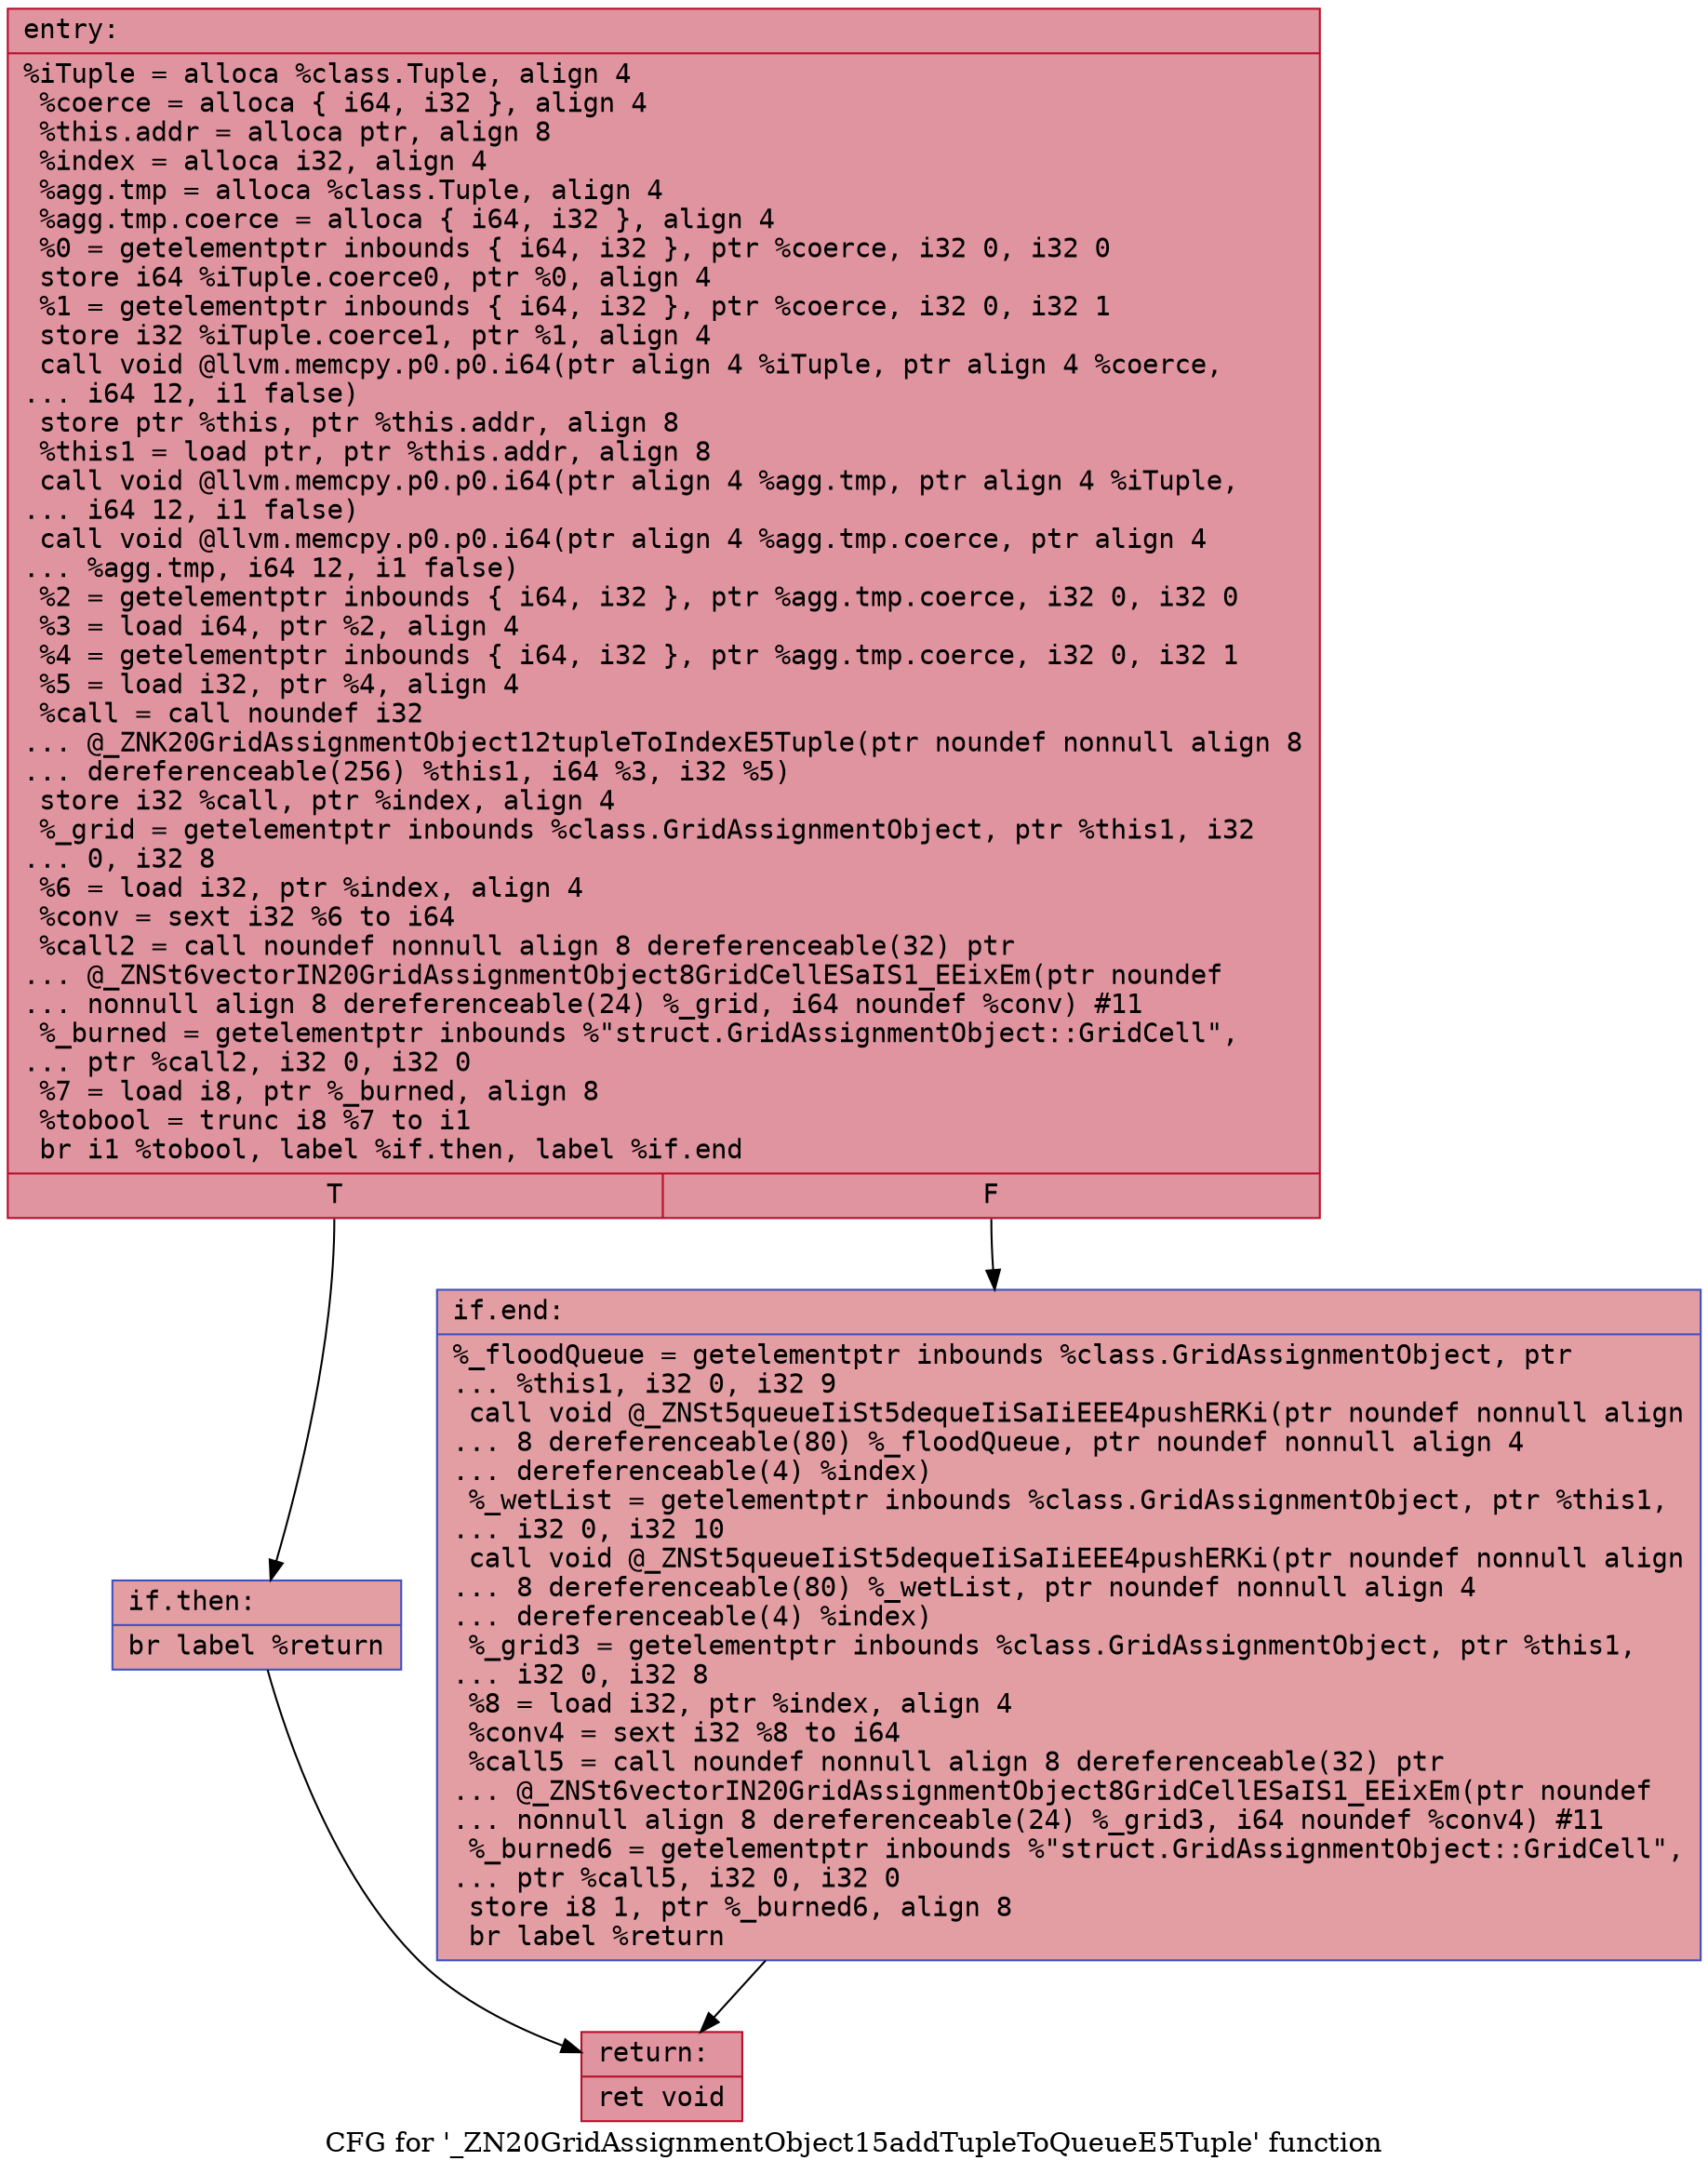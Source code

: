 digraph "CFG for '_ZN20GridAssignmentObject15addTupleToQueueE5Tuple' function" {
	label="CFG for '_ZN20GridAssignmentObject15addTupleToQueueE5Tuple' function";

	Node0x5646193d4510 [shape=record,color="#b70d28ff", style=filled, fillcolor="#b70d2870" fontname="Courier",label="{entry:\l|  %iTuple = alloca %class.Tuple, align 4\l  %coerce = alloca \{ i64, i32 \}, align 4\l  %this.addr = alloca ptr, align 8\l  %index = alloca i32, align 4\l  %agg.tmp = alloca %class.Tuple, align 4\l  %agg.tmp.coerce = alloca \{ i64, i32 \}, align 4\l  %0 = getelementptr inbounds \{ i64, i32 \}, ptr %coerce, i32 0, i32 0\l  store i64 %iTuple.coerce0, ptr %0, align 4\l  %1 = getelementptr inbounds \{ i64, i32 \}, ptr %coerce, i32 0, i32 1\l  store i32 %iTuple.coerce1, ptr %1, align 4\l  call void @llvm.memcpy.p0.p0.i64(ptr align 4 %iTuple, ptr align 4 %coerce,\l... i64 12, i1 false)\l  store ptr %this, ptr %this.addr, align 8\l  %this1 = load ptr, ptr %this.addr, align 8\l  call void @llvm.memcpy.p0.p0.i64(ptr align 4 %agg.tmp, ptr align 4 %iTuple,\l... i64 12, i1 false)\l  call void @llvm.memcpy.p0.p0.i64(ptr align 4 %agg.tmp.coerce, ptr align 4\l... %agg.tmp, i64 12, i1 false)\l  %2 = getelementptr inbounds \{ i64, i32 \}, ptr %agg.tmp.coerce, i32 0, i32 0\l  %3 = load i64, ptr %2, align 4\l  %4 = getelementptr inbounds \{ i64, i32 \}, ptr %agg.tmp.coerce, i32 0, i32 1\l  %5 = load i32, ptr %4, align 4\l  %call = call noundef i32\l... @_ZNK20GridAssignmentObject12tupleToIndexE5Tuple(ptr noundef nonnull align 8\l... dereferenceable(256) %this1, i64 %3, i32 %5)\l  store i32 %call, ptr %index, align 4\l  %_grid = getelementptr inbounds %class.GridAssignmentObject, ptr %this1, i32\l... 0, i32 8\l  %6 = load i32, ptr %index, align 4\l  %conv = sext i32 %6 to i64\l  %call2 = call noundef nonnull align 8 dereferenceable(32) ptr\l... @_ZNSt6vectorIN20GridAssignmentObject8GridCellESaIS1_EEixEm(ptr noundef\l... nonnull align 8 dereferenceable(24) %_grid, i64 noundef %conv) #11\l  %_burned = getelementptr inbounds %\"struct.GridAssignmentObject::GridCell\",\l... ptr %call2, i32 0, i32 0\l  %7 = load i8, ptr %_burned, align 8\l  %tobool = trunc i8 %7 to i1\l  br i1 %tobool, label %if.then, label %if.end\l|{<s0>T|<s1>F}}"];
	Node0x5646193d4510:s0 -> Node0x5646193d5800[tooltip="entry -> if.then\nProbability 50.00%" ];
	Node0x5646193d4510:s1 -> Node0x5646193d5bb0[tooltip="entry -> if.end\nProbability 50.00%" ];
	Node0x5646193d5800 [shape=record,color="#3d50c3ff", style=filled, fillcolor="#be242e70" fontname="Courier",label="{if.then:\l|  br label %return\l}"];
	Node0x5646193d5800 -> Node0x5646193d5cd0[tooltip="if.then -> return\nProbability 100.00%" ];
	Node0x5646193d5bb0 [shape=record,color="#3d50c3ff", style=filled, fillcolor="#be242e70" fontname="Courier",label="{if.end:\l|  %_floodQueue = getelementptr inbounds %class.GridAssignmentObject, ptr\l... %this1, i32 0, i32 9\l  call void @_ZNSt5queueIiSt5dequeIiSaIiEEE4pushERKi(ptr noundef nonnull align\l... 8 dereferenceable(80) %_floodQueue, ptr noundef nonnull align 4\l... dereferenceable(4) %index)\l  %_wetList = getelementptr inbounds %class.GridAssignmentObject, ptr %this1,\l... i32 0, i32 10\l  call void @_ZNSt5queueIiSt5dequeIiSaIiEEE4pushERKi(ptr noundef nonnull align\l... 8 dereferenceable(80) %_wetList, ptr noundef nonnull align 4\l... dereferenceable(4) %index)\l  %_grid3 = getelementptr inbounds %class.GridAssignmentObject, ptr %this1,\l... i32 0, i32 8\l  %8 = load i32, ptr %index, align 4\l  %conv4 = sext i32 %8 to i64\l  %call5 = call noundef nonnull align 8 dereferenceable(32) ptr\l... @_ZNSt6vectorIN20GridAssignmentObject8GridCellESaIS1_EEixEm(ptr noundef\l... nonnull align 8 dereferenceable(24) %_grid3, i64 noundef %conv4) #11\l  %_burned6 = getelementptr inbounds %\"struct.GridAssignmentObject::GridCell\",\l... ptr %call5, i32 0, i32 0\l  store i8 1, ptr %_burned6, align 8\l  br label %return\l}"];
	Node0x5646193d5bb0 -> Node0x5646193d5cd0[tooltip="if.end -> return\nProbability 100.00%" ];
	Node0x5646193d5cd0 [shape=record,color="#b70d28ff", style=filled, fillcolor="#b70d2870" fontname="Courier",label="{return:\l|  ret void\l}"];
}
